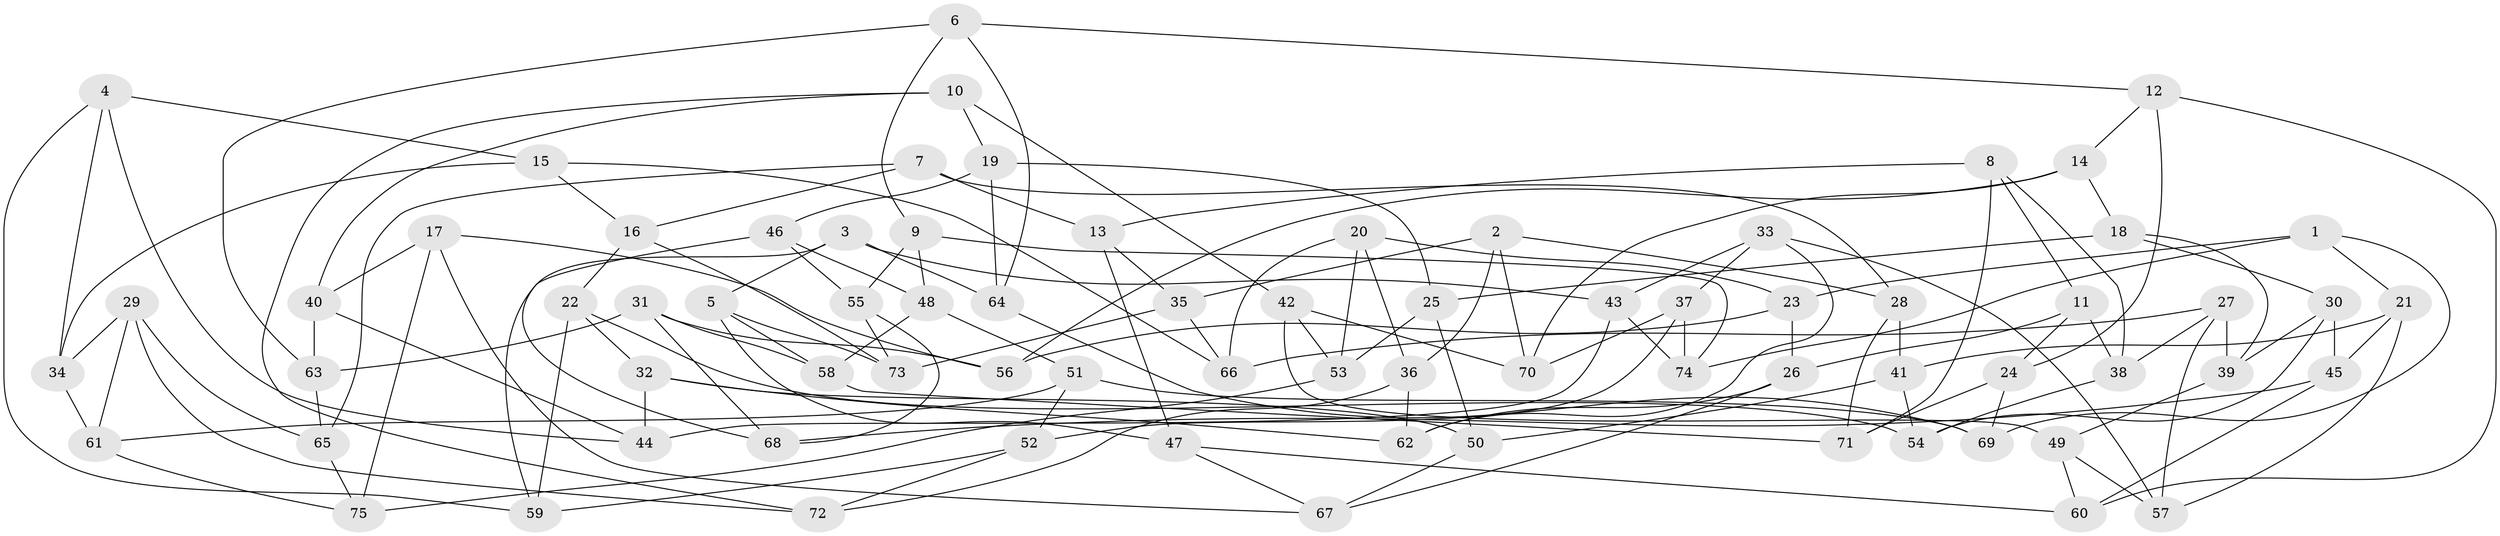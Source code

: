 // Generated by graph-tools (version 1.1) at 2025/50/03/09/25 03:50:54]
// undirected, 75 vertices, 150 edges
graph export_dot {
graph [start="1"]
  node [color=gray90,style=filled];
  1;
  2;
  3;
  4;
  5;
  6;
  7;
  8;
  9;
  10;
  11;
  12;
  13;
  14;
  15;
  16;
  17;
  18;
  19;
  20;
  21;
  22;
  23;
  24;
  25;
  26;
  27;
  28;
  29;
  30;
  31;
  32;
  33;
  34;
  35;
  36;
  37;
  38;
  39;
  40;
  41;
  42;
  43;
  44;
  45;
  46;
  47;
  48;
  49;
  50;
  51;
  52;
  53;
  54;
  55;
  56;
  57;
  58;
  59;
  60;
  61;
  62;
  63;
  64;
  65;
  66;
  67;
  68;
  69;
  70;
  71;
  72;
  73;
  74;
  75;
  1 -- 23;
  1 -- 74;
  1 -- 69;
  1 -- 21;
  2 -- 36;
  2 -- 70;
  2 -- 35;
  2 -- 28;
  3 -- 5;
  3 -- 43;
  3 -- 59;
  3 -- 64;
  4 -- 59;
  4 -- 44;
  4 -- 15;
  4 -- 34;
  5 -- 47;
  5 -- 73;
  5 -- 58;
  6 -- 64;
  6 -- 12;
  6 -- 9;
  6 -- 63;
  7 -- 13;
  7 -- 28;
  7 -- 65;
  7 -- 16;
  8 -- 11;
  8 -- 38;
  8 -- 13;
  8 -- 71;
  9 -- 74;
  9 -- 48;
  9 -- 55;
  10 -- 72;
  10 -- 42;
  10 -- 40;
  10 -- 19;
  11 -- 26;
  11 -- 24;
  11 -- 38;
  12 -- 24;
  12 -- 14;
  12 -- 60;
  13 -- 35;
  13 -- 47;
  14 -- 70;
  14 -- 18;
  14 -- 56;
  15 -- 34;
  15 -- 66;
  15 -- 16;
  16 -- 22;
  16 -- 73;
  17 -- 75;
  17 -- 40;
  17 -- 56;
  17 -- 67;
  18 -- 39;
  18 -- 25;
  18 -- 30;
  19 -- 25;
  19 -- 46;
  19 -- 64;
  20 -- 66;
  20 -- 23;
  20 -- 53;
  20 -- 36;
  21 -- 57;
  21 -- 41;
  21 -- 45;
  22 -- 54;
  22 -- 32;
  22 -- 59;
  23 -- 26;
  23 -- 56;
  24 -- 71;
  24 -- 69;
  25 -- 50;
  25 -- 53;
  26 -- 67;
  26 -- 62;
  27 -- 38;
  27 -- 39;
  27 -- 57;
  27 -- 66;
  28 -- 71;
  28 -- 41;
  29 -- 34;
  29 -- 65;
  29 -- 72;
  29 -- 61;
  30 -- 45;
  30 -- 54;
  30 -- 39;
  31 -- 58;
  31 -- 68;
  31 -- 63;
  31 -- 56;
  32 -- 50;
  32 -- 44;
  32 -- 62;
  33 -- 37;
  33 -- 57;
  33 -- 43;
  33 -- 62;
  34 -- 61;
  35 -- 66;
  35 -- 73;
  36 -- 62;
  36 -- 72;
  37 -- 52;
  37 -- 70;
  37 -- 74;
  38 -- 54;
  39 -- 49;
  40 -- 44;
  40 -- 63;
  41 -- 50;
  41 -- 54;
  42 -- 53;
  42 -- 70;
  42 -- 49;
  43 -- 44;
  43 -- 74;
  45 -- 68;
  45 -- 60;
  46 -- 55;
  46 -- 68;
  46 -- 48;
  47 -- 60;
  47 -- 67;
  48 -- 51;
  48 -- 58;
  49 -- 57;
  49 -- 60;
  50 -- 67;
  51 -- 69;
  51 -- 61;
  51 -- 52;
  52 -- 72;
  52 -- 59;
  53 -- 75;
  55 -- 73;
  55 -- 68;
  58 -- 71;
  61 -- 75;
  63 -- 65;
  64 -- 69;
  65 -- 75;
}
